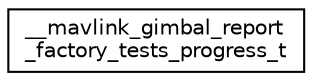 digraph "Graphical Class Hierarchy"
{
 // INTERACTIVE_SVG=YES
  edge [fontname="Helvetica",fontsize="10",labelfontname="Helvetica",labelfontsize="10"];
  node [fontname="Helvetica",fontsize="10",shape=record];
  rankdir="LR";
  Node1 [label="__mavlink_gimbal_report\l_factory_tests_progress_t",height=0.2,width=0.4,color="black", fillcolor="white", style="filled",URL="$struct____mavlink__gimbal__report__factory__tests__progress__t.html"];
}
